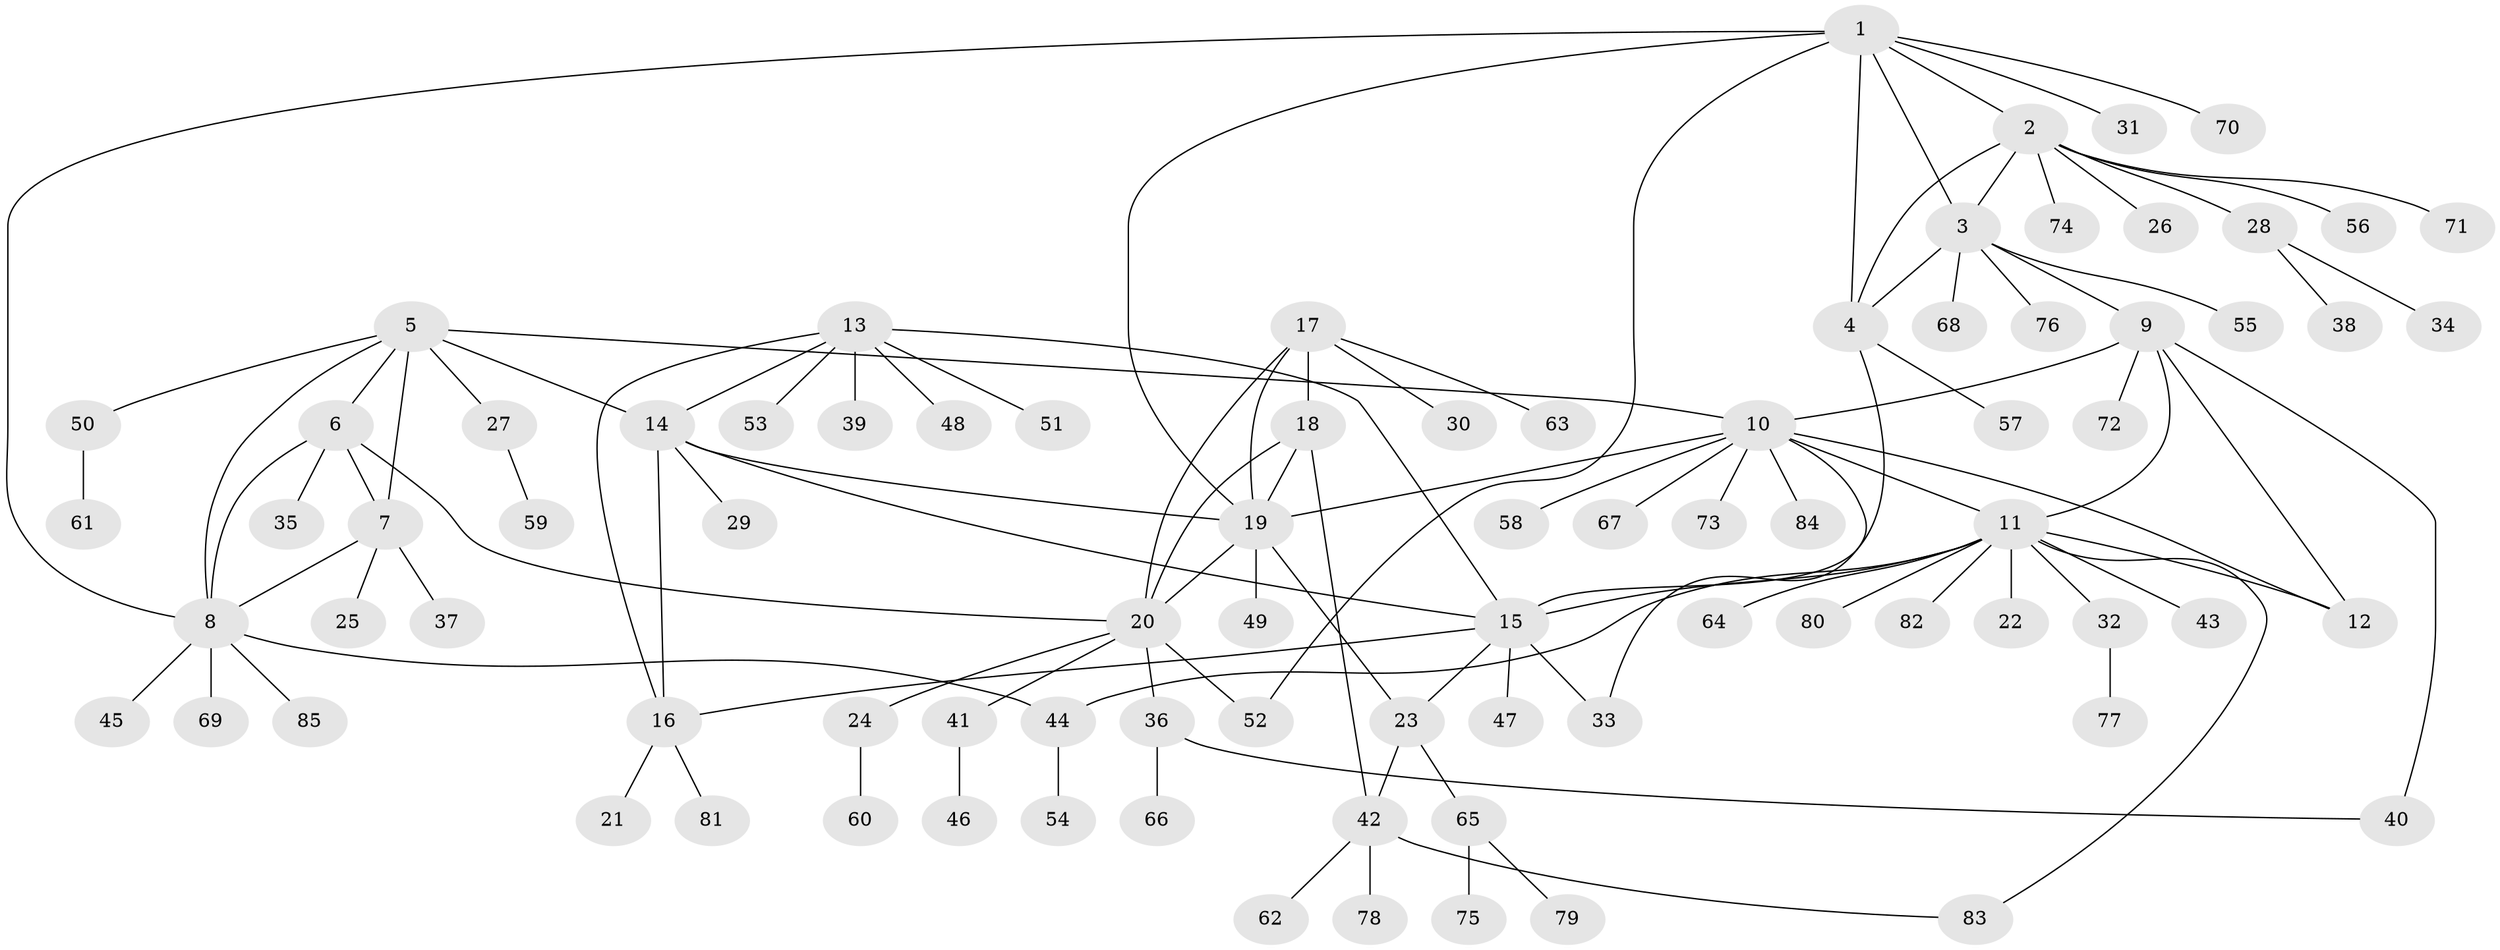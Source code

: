 // Generated by graph-tools (version 1.1) at 2025/55/03/09/25 04:55:16]
// undirected, 85 vertices, 112 edges
graph export_dot {
graph [start="1"]
  node [color=gray90,style=filled];
  1;
  2;
  3;
  4;
  5;
  6;
  7;
  8;
  9;
  10;
  11;
  12;
  13;
  14;
  15;
  16;
  17;
  18;
  19;
  20;
  21;
  22;
  23;
  24;
  25;
  26;
  27;
  28;
  29;
  30;
  31;
  32;
  33;
  34;
  35;
  36;
  37;
  38;
  39;
  40;
  41;
  42;
  43;
  44;
  45;
  46;
  47;
  48;
  49;
  50;
  51;
  52;
  53;
  54;
  55;
  56;
  57;
  58;
  59;
  60;
  61;
  62;
  63;
  64;
  65;
  66;
  67;
  68;
  69;
  70;
  71;
  72;
  73;
  74;
  75;
  76;
  77;
  78;
  79;
  80;
  81;
  82;
  83;
  84;
  85;
  1 -- 2;
  1 -- 3;
  1 -- 4;
  1 -- 8;
  1 -- 19;
  1 -- 31;
  1 -- 52;
  1 -- 70;
  2 -- 3;
  2 -- 4;
  2 -- 26;
  2 -- 28;
  2 -- 56;
  2 -- 71;
  2 -- 74;
  3 -- 4;
  3 -- 9;
  3 -- 55;
  3 -- 68;
  3 -- 76;
  4 -- 15;
  4 -- 57;
  5 -- 6;
  5 -- 7;
  5 -- 8;
  5 -- 10;
  5 -- 14;
  5 -- 27;
  5 -- 50;
  6 -- 7;
  6 -- 8;
  6 -- 20;
  6 -- 35;
  7 -- 8;
  7 -- 25;
  7 -- 37;
  8 -- 44;
  8 -- 45;
  8 -- 69;
  8 -- 85;
  9 -- 10;
  9 -- 11;
  9 -- 12;
  9 -- 40;
  9 -- 72;
  10 -- 11;
  10 -- 12;
  10 -- 19;
  10 -- 33;
  10 -- 58;
  10 -- 67;
  10 -- 73;
  10 -- 84;
  11 -- 12;
  11 -- 15;
  11 -- 22;
  11 -- 32;
  11 -- 43;
  11 -- 44;
  11 -- 64;
  11 -- 80;
  11 -- 82;
  11 -- 83;
  13 -- 14;
  13 -- 15;
  13 -- 16;
  13 -- 39;
  13 -- 48;
  13 -- 51;
  13 -- 53;
  14 -- 15;
  14 -- 16;
  14 -- 19;
  14 -- 29;
  15 -- 16;
  15 -- 23;
  15 -- 33;
  15 -- 47;
  16 -- 21;
  16 -- 81;
  17 -- 18;
  17 -- 19;
  17 -- 20;
  17 -- 30;
  17 -- 63;
  18 -- 19;
  18 -- 20;
  18 -- 42;
  19 -- 20;
  19 -- 23;
  19 -- 49;
  20 -- 24;
  20 -- 36;
  20 -- 41;
  20 -- 52;
  23 -- 42;
  23 -- 65;
  24 -- 60;
  27 -- 59;
  28 -- 34;
  28 -- 38;
  32 -- 77;
  36 -- 40;
  36 -- 66;
  41 -- 46;
  42 -- 62;
  42 -- 78;
  42 -- 83;
  44 -- 54;
  50 -- 61;
  65 -- 75;
  65 -- 79;
}
